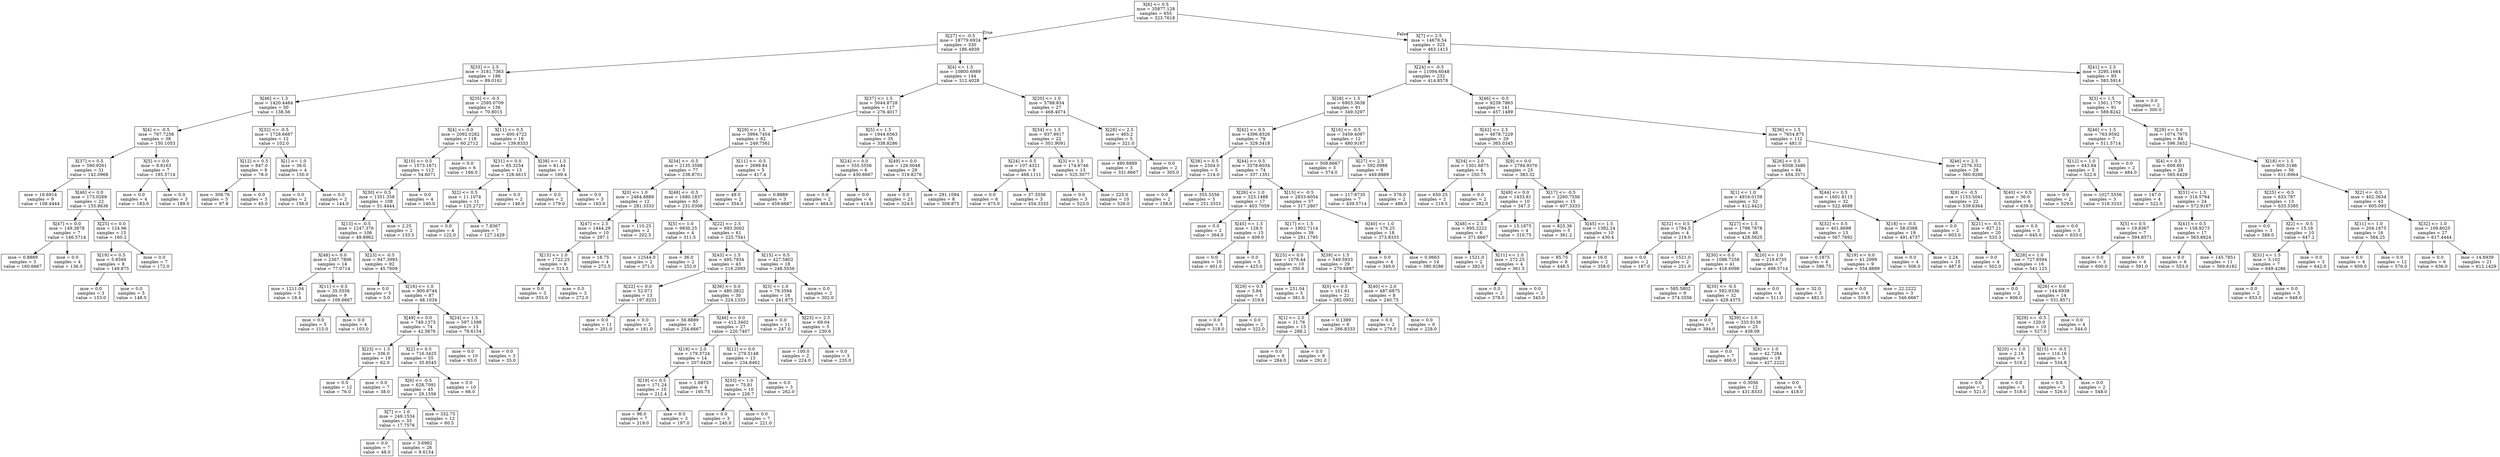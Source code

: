 digraph Tree {
node [shape=box] ;
0 [label="X[6] <= 0.5\nmse = 35877.128\nsamples = 655\nvalue = 323.7618"] ;
1 [label="X[27] <= -0.5\nmse = 18779.6924\nsamples = 330\nvalue = 186.4939"] ;
0 -> 1 [labeldistance=2.5, labelangle=45, headlabel="True"] ;
2 [label="X[33] <= 2.5\nmse = 3181.7363\nsamples = 186\nvalue = 89.0161"] ;
1 -> 2 ;
3 [label="X[46] <= 1.5\nmse = 1420.4464\nsamples = 50\nvalue = 138.56"] ;
2 -> 3 ;
4 [label="X[4] <= -0.5\nmse = 767.7258\nsamples = 38\nvalue = 150.1053"] ;
3 -> 4 ;
5 [label="X[37] <= 0.5\nmse = 590.9261\nsamples = 31\nvalue = 142.0968"] ;
4 -> 5 ;
6 [label="mse = 16.6914\nsamples = 9\nvalue = 108.4444"] ;
5 -> 6 ;
7 [label="X[46] <= 0.0\nmse = 173.0269\nsamples = 22\nvalue = 155.8636"] ;
5 -> 7 ;
8 [label="X[47] <= 0.0\nmse = 149.3878\nsamples = 7\nvalue = 146.5714"] ;
7 -> 8 ;
9 [label="mse = 0.8889\nsamples = 3\nvalue = 160.6667"] ;
8 -> 9 ;
10 [label="mse = 0.0\nsamples = 4\nvalue = 136.0"] ;
8 -> 10 ;
11 [label="X[25] <= 0.0\nmse = 124.96\nsamples = 15\nvalue = 160.2"] ;
7 -> 11 ;
12 [label="X[19] <= 0.5\nmse = 5.8594\nsamples = 8\nvalue = 149.875"] ;
11 -> 12 ;
13 [label="mse = 0.0\nsamples = 3\nvalue = 153.0"] ;
12 -> 13 ;
14 [label="mse = 0.0\nsamples = 5\nvalue = 148.0"] ;
12 -> 14 ;
15 [label="mse = 0.0\nsamples = 7\nvalue = 172.0"] ;
11 -> 15 ;
16 [label="X[5] <= 0.0\nmse = 8.8163\nsamples = 7\nvalue = 185.5714"] ;
4 -> 16 ;
17 [label="mse = 0.0\nsamples = 4\nvalue = 183.0"] ;
16 -> 17 ;
18 [label="mse = 0.0\nsamples = 3\nvalue = 189.0"] ;
16 -> 18 ;
19 [label="X[32] <= -0.5\nmse = 1728.6667\nsamples = 12\nvalue = 102.0"] ;
3 -> 19 ;
20 [label="X[12] <= 0.5\nmse = 847.0\nsamples = 8\nvalue = 78.0"] ;
19 -> 20 ;
21 [label="mse = 309.76\nsamples = 5\nvalue = 97.8"] ;
20 -> 21 ;
22 [label="mse = 0.0\nsamples = 3\nvalue = 45.0"] ;
20 -> 22 ;
23 [label="X[1] <= 1.0\nmse = 36.0\nsamples = 4\nvalue = 150.0"] ;
19 -> 23 ;
24 [label="mse = 0.0\nsamples = 2\nvalue = 156.0"] ;
23 -> 24 ;
25 [label="mse = 0.0\nsamples = 2\nvalue = 144.0"] ;
23 -> 25 ;
26 [label="X[35] <= -0.5\nmse = 2595.0709\nsamples = 136\nvalue = 70.8015"] ;
2 -> 26 ;
27 [label="X[4] <= 0.0\nmse = 2092.0282\nsamples = 118\nvalue = 60.2712"] ;
26 -> 27 ;
28 [label="X[10] <= 0.5\nmse = 1573.1671\nsamples = 112\nvalue = 54.6071"] ;
27 -> 28 ;
29 [label="X[30] <= 0.5\nmse = 1351.358\nsamples = 108\nvalue = 51.4444"] ;
28 -> 29 ;
30 [label="X[13] <= -0.5\nmse = 1247.376\nsamples = 106\nvalue = 49.8962"] ;
29 -> 30 ;
31 [label="X[48] <= 0.0\nmse = 2367.7806\nsamples = 14\nvalue = 77.0714"] ;
30 -> 31 ;
32 [label="mse = 1211.04\nsamples = 5\nvalue = 18.4"] ;
31 -> 32 ;
33 [label="X[11] <= 0.5\nmse = 35.5556\nsamples = 9\nvalue = 109.6667"] ;
31 -> 33 ;
34 [label="mse = 0.0\nsamples = 5\nvalue = 115.0"] ;
33 -> 34 ;
35 [label="mse = 0.0\nsamples = 4\nvalue = 103.0"] ;
33 -> 35 ;
36 [label="X[23] <= -0.5\nmse = 947.3993\nsamples = 92\nvalue = 45.7609"] ;
30 -> 36 ;
37 [label="mse = 0.0\nsamples = 5\nvalue = 5.0"] ;
36 -> 37 ;
38 [label="X[16] <= 1.0\nmse = 900.8744\nsamples = 87\nvalue = 48.1034"] ;
36 -> 38 ;
39 [label="X[49] <= 0.0\nmse = 749.1373\nsamples = 74\nvalue = 42.5676"] ;
38 -> 39 ;
40 [label="X[23] <= 1.5\nmse = 336.0\nsamples = 19\nvalue = 62.0"] ;
39 -> 40 ;
41 [label="mse = 0.0\nsamples = 12\nvalue = 76.0"] ;
40 -> 41 ;
42 [label="mse = 0.0\nsamples = 7\nvalue = 38.0"] ;
40 -> 42 ;
43 [label="X[2] <= 0.5\nmse = 716.3425\nsamples = 55\nvalue = 35.8545"] ;
39 -> 43 ;
44 [label="X[6] <= -0.5\nmse = 628.7091\nsamples = 45\nvalue = 29.1556"] ;
43 -> 44 ;
45 [label="X[7] <= 1.0\nmse = 249.1534\nsamples = 33\nvalue = 17.7576"] ;
44 -> 45 ;
46 [label="mse = 0.0\nsamples = 7\nvalue = 48.0"] ;
45 -> 46 ;
47 [label="mse = 3.6982\nsamples = 26\nvalue = 9.6154"] ;
45 -> 47 ;
48 [label="mse = 332.75\nsamples = 12\nvalue = 60.5"] ;
44 -> 48 ;
49 [label="mse = 0.0\nsamples = 10\nvalue = 66.0"] ;
43 -> 49 ;
50 [label="X[24] <= 1.5\nmse = 597.1598\nsamples = 13\nvalue = 79.6154"] ;
38 -> 50 ;
51 [label="mse = 0.0\nsamples = 10\nvalue = 93.0"] ;
50 -> 51 ;
52 [label="mse = 0.0\nsamples = 3\nvalue = 35.0"] ;
50 -> 52 ;
53 [label="mse = 2.25\nsamples = 2\nvalue = 133.5"] ;
29 -> 53 ;
54 [label="mse = 0.0\nsamples = 4\nvalue = 140.0"] ;
28 -> 54 ;
55 [label="mse = 0.0\nsamples = 6\nvalue = 166.0"] ;
27 -> 55 ;
56 [label="X[11] <= 0.5\nmse = 400.4722\nsamples = 18\nvalue = 139.8333"] ;
26 -> 56 ;
57 [label="X[31] <= 0.0\nmse = 65.3254\nsamples = 13\nvalue = 128.4615"] ;
56 -> 57 ;
58 [label="X[2] <= 0.5\nmse = 11.1074\nsamples = 11\nvalue = 125.2727"] ;
57 -> 58 ;
59 [label="mse = 0.0\nsamples = 4\nvalue = 122.0"] ;
58 -> 59 ;
60 [label="mse = 7.8367\nsamples = 7\nvalue = 127.1429"] ;
58 -> 60 ;
61 [label="mse = 0.0\nsamples = 2\nvalue = 146.0"] ;
57 -> 61 ;
62 [label="X[38] <= 1.5\nmse = 61.44\nsamples = 5\nvalue = 169.4"] ;
56 -> 62 ;
63 [label="mse = 0.0\nsamples = 2\nvalue = 179.0"] ;
62 -> 63 ;
64 [label="mse = 0.0\nsamples = 3\nvalue = 163.0"] ;
62 -> 64 ;
65 [label="X[4] <= 1.5\nmse = 10800.6989\nsamples = 144\nvalue = 312.4028"] ;
1 -> 65 ;
66 [label="X[37] <= 1.5\nmse = 5044.8728\nsamples = 117\nvalue = 276.4017"] ;
65 -> 66 ;
67 [label="X[29] <= 1.5\nmse = 3994.7454\nsamples = 82\nvalue = 249.7561"] ;
66 -> 67 ;
68 [label="X[34] <= -0.5\nmse = 2135.3598\nsamples = 77\nvalue = 238.8701"] ;
67 -> 68 ;
69 [label="X[0] <= 1.0\nmse = 2464.8889\nsamples = 12\nvalue = 281.3333"] ;
68 -> 69 ;
70 [label="X[47] <= 2.5\nmse = 1444.29\nsamples = 10\nvalue = 297.1"] ;
69 -> 70 ;
71 [label="X[15] <= 1.0\nmse = 1722.25\nsamples = 6\nvalue = 313.5"] ;
70 -> 71 ;
72 [label="mse = 0.0\nsamples = 3\nvalue = 355.0"] ;
71 -> 72 ;
73 [label="mse = 0.0\nsamples = 3\nvalue = 272.0"] ;
71 -> 73 ;
74 [label="mse = 18.75\nsamples = 4\nvalue = 272.5"] ;
70 -> 74 ;
75 [label="mse = 110.25\nsamples = 2\nvalue = 202.5"] ;
69 -> 75 ;
76 [label="X[48] <= -0.5\nmse = 1680.1837\nsamples = 65\nvalue = 231.0308"] ;
68 -> 76 ;
77 [label="X[5] <= 1.0\nmse = 9830.25\nsamples = 4\nvalue = 311.5"] ;
76 -> 77 ;
78 [label="mse = 12544.0\nsamples = 2\nvalue = 371.0"] ;
77 -> 78 ;
79 [label="mse = 36.0\nsamples = 2\nvalue = 252.0"] ;
77 -> 79 ;
80 [label="X[22] <= 2.5\nmse = 693.3002\nsamples = 61\nvalue = 225.7541"] ;
76 -> 80 ;
81 [label="X[43] <= 1.5\nmse = 495.7934\nsamples = 43\nvalue = 216.2093"] ;
80 -> 81 ;
82 [label="X[22] <= 0.0\nmse = 52.071\nsamples = 13\nvalue = 197.9231"] ;
81 -> 82 ;
83 [label="mse = 0.0\nsamples = 11\nvalue = 201.0"] ;
82 -> 83 ;
84 [label="mse = 0.0\nsamples = 2\nvalue = 181.0"] ;
82 -> 84 ;
85 [label="X[36] <= 0.0\nmse = 480.3822\nsamples = 30\nvalue = 224.1333"] ;
81 -> 85 ;
86 [label="mse = 56.8889\nsamples = 3\nvalue = 254.6667"] ;
85 -> 86 ;
87 [label="X[46] <= 0.0\nmse = 412.3402\nsamples = 27\nvalue = 220.7407"] ;
85 -> 87 ;
88 [label="X[18] <= 2.0\nmse = 179.3724\nsamples = 14\nvalue = 207.6429"] ;
87 -> 88 ;
89 [label="X[19] <= 0.5\nmse = 171.24\nsamples = 10\nvalue = 212.4"] ;
88 -> 89 ;
90 [label="mse = 96.0\nsamples = 7\nvalue = 219.0"] ;
89 -> 90 ;
91 [label="mse = 8.0\nsamples = 3\nvalue = 197.0"] ;
89 -> 91 ;
92 [label="mse = 1.6875\nsamples = 4\nvalue = 195.75"] ;
88 -> 92 ;
93 [label="X[12] <= 0.0\nmse = 279.5148\nsamples = 13\nvalue = 234.8462"] ;
87 -> 93 ;
94 [label="X[33] <= 1.0\nmse = 75.81\nsamples = 10\nvalue = 226.7"] ;
93 -> 94 ;
95 [label="mse = 0.0\nsamples = 3\nvalue = 240.0"] ;
94 -> 95 ;
96 [label="mse = 0.0\nsamples = 7\nvalue = 221.0"] ;
94 -> 96 ;
97 [label="mse = 0.0\nsamples = 3\nvalue = 262.0"] ;
93 -> 97 ;
98 [label="X[15] <= 0.5\nmse = 427.5802\nsamples = 18\nvalue = 248.5556"] ;
80 -> 98 ;
99 [label="X[3] <= 1.0\nmse = 79.3594\nsamples = 16\nvalue = 241.875"] ;
98 -> 99 ;
100 [label="mse = 0.0\nsamples = 11\nvalue = 247.0"] ;
99 -> 100 ;
101 [label="X[23] <= 2.5\nmse = 69.04\nsamples = 5\nvalue = 230.6"] ;
99 -> 101 ;
102 [label="mse = 100.0\nsamples = 2\nvalue = 224.0"] ;
101 -> 102 ;
103 [label="mse = 0.0\nsamples = 3\nvalue = 235.0"] ;
101 -> 103 ;
104 [label="mse = 0.0\nsamples = 2\nvalue = 302.0"] ;
98 -> 104 ;
105 [label="X[11] <= -0.5\nmse = 2699.84\nsamples = 5\nvalue = 417.4"] ;
67 -> 105 ;
106 [label="mse = 49.0\nsamples = 2\nvalue = 354.0"] ;
105 -> 106 ;
107 [label="mse = 0.8889\nsamples = 3\nvalue = 459.6667"] ;
105 -> 107 ;
108 [label="X[5] <= 1.5\nmse = 1944.6563\nsamples = 35\nvalue = 338.8286"] ;
66 -> 108 ;
109 [label="X[24] <= 0.0\nmse = 555.5556\nsamples = 6\nvalue = 430.6667"] ;
108 -> 109 ;
110 [label="mse = 0.0\nsamples = 2\nvalue = 464.0"] ;
109 -> 110 ;
111 [label="mse = 0.0\nsamples = 4\nvalue = 414.0"] ;
109 -> 111 ;
112 [label="X[49] <= 0.0\nmse = 126.0048\nsamples = 29\nvalue = 319.8276"] ;
108 -> 112 ;
113 [label="mse = 0.0\nsamples = 21\nvalue = 324.0"] ;
112 -> 113 ;
114 [label="mse = 291.1094\nsamples = 8\nvalue = 308.875"] ;
112 -> 114 ;
115 [label="X[20] <= 1.0\nmse = 5788.834\nsamples = 27\nvalue = 468.4074"] ;
65 -> 115 ;
116 [label="X[34] <= 1.5\nmse = 937.9917\nsamples = 22\nvalue = 501.9091"] ;
115 -> 116 ;
117 [label="X[24] <= 0.5\nmse = 107.4321\nsamples = 9\nvalue = 468.1111"] ;
116 -> 117 ;
118 [label="mse = 0.0\nsamples = 6\nvalue = 475.0"] ;
117 -> 118 ;
119 [label="mse = 37.5556\nsamples = 3\nvalue = 454.3333"] ;
117 -> 119 ;
120 [label="X[3] <= 1.5\nmse = 174.6746\nsamples = 13\nvalue = 525.3077"] ;
116 -> 120 ;
121 [label="mse = 0.0\nsamples = 3\nvalue = 523.0"] ;
120 -> 121 ;
122 [label="mse = 225.0\nsamples = 10\nvalue = 526.0"] ;
120 -> 122 ;
123 [label="X[28] <= 2.5\nmse = 465.2\nsamples = 5\nvalue = 321.0"] ;
115 -> 123 ;
124 [label="mse = 490.8889\nsamples = 3\nvalue = 331.6667"] ;
123 -> 124 ;
125 [label="mse = 0.0\nsamples = 2\nvalue = 305.0"] ;
123 -> 125 ;
126 [label="X[7] <= 2.5\nmse = 14678.54\nsamples = 325\nvalue = 463.1415"] ;
0 -> 126 [labeldistance=2.5, labelangle=-45, headlabel="False"] ;
127 [label="X[24] <= -0.5\nmse = 11094.6048\nsamples = 232\nvalue = 414.8578"] ;
126 -> 127 ;
128 [label="X[28] <= 1.5\nmse = 6903.3638\nsamples = 91\nvalue = 349.3297"] ;
127 -> 128 ;
129 [label="X[42] <= 0.5\nmse = 4396.8326\nsamples = 79\nvalue = 329.3418"] ;
128 -> 129 ;
130 [label="X[38] <= 0.5\nmse = 2304.0\nsamples = 5\nvalue = 214.0"] ;
129 -> 130 ;
131 [label="mse = 0.0\nsamples = 2\nvalue = 158.0"] ;
130 -> 131 ;
132 [label="mse = 355.5556\nsamples = 3\nvalue = 251.3333"] ;
130 -> 132 ;
133 [label="X[44] <= 0.5\nmse = 3578.6034\nsamples = 74\nvalue = 337.1351"] ;
129 -> 133 ;
134 [label="X[26] <= 1.0\nmse = 323.1488\nsamples = 17\nvalue = 403.7059"] ;
133 -> 134 ;
135 [label="mse = 0.0\nsamples = 2\nvalue = 364.0"] ;
134 -> 135 ;
136 [label="X[45] <= 1.5\nmse = 128.0\nsamples = 15\nvalue = 409.0"] ;
134 -> 136 ;
137 [label="mse = 0.0\nsamples = 10\nvalue = 401.0"] ;
136 -> 137 ;
138 [label="mse = 0.0\nsamples = 5\nvalue = 425.0"] ;
136 -> 138 ;
139 [label="X[15] <= -0.5\nmse = 2833.6054\nsamples = 57\nvalue = 317.2807"] ;
133 -> 139 ;
140 [label="X[17] <= 1.5\nmse = 1902.7114\nsamples = 39\nvalue = 291.1795"] ;
139 -> 140 ;
141 [label="X[25] <= 0.0\nmse = 1078.44\nsamples = 10\nvalue = 350.6"] ;
140 -> 141 ;
142 [label="X[29] <= 0.5\nmse = 3.84\nsamples = 5\nvalue = 319.6"] ;
141 -> 142 ;
143 [label="mse = 0.0\nsamples = 3\nvalue = 318.0"] ;
142 -> 143 ;
144 [label="mse = 0.0\nsamples = 2\nvalue = 322.0"] ;
142 -> 144 ;
145 [label="mse = 231.04\nsamples = 5\nvalue = 381.6"] ;
141 -> 145 ;
146 [label="X[39] <= 1.5\nmse = 549.5933\nsamples = 29\nvalue = 270.6897"] ;
140 -> 146 ;
147 [label="X[0] <= 0.5\nmse = 101.61\nsamples = 21\nvalue = 282.0952"] ;
146 -> 147 ;
148 [label="X[1] <= 2.5\nmse = 11.76\nsamples = 15\nvalue = 288.2"] ;
147 -> 148 ;
149 [label="mse = 0.0\nsamples = 6\nvalue = 284.0"] ;
148 -> 149 ;
150 [label="mse = 0.0\nsamples = 9\nvalue = 291.0"] ;
148 -> 150 ;
151 [label="mse = 0.1389\nsamples = 6\nvalue = 266.8333"] ;
147 -> 151 ;
152 [label="X[40] <= 2.0\nmse = 487.6875\nsamples = 8\nvalue = 240.75"] ;
146 -> 152 ;
153 [label="mse = 0.0\nsamples = 2\nvalue = 279.0"] ;
152 -> 153 ;
154 [label="mse = 0.0\nsamples = 6\nvalue = 228.0"] ;
152 -> 154 ;
155 [label="X[40] <= 1.0\nmse = 176.25\nsamples = 18\nvalue = 373.8333"] ;
139 -> 155 ;
156 [label="mse = 0.0\nsamples = 4\nvalue = 349.0"] ;
155 -> 156 ;
157 [label="mse = 0.0663\nsamples = 14\nvalue = 380.9286"] ;
155 -> 157 ;
158 [label="X[16] <= -0.5\nmse = 3459.4097\nsamples = 12\nvalue = 480.9167"] ;
128 -> 158 ;
159 [label="mse = 508.6667\nsamples = 3\nvalue = 574.0"] ;
158 -> 159 ;
160 [label="X[27] <= 2.5\nmse = 592.0988\nsamples = 9\nvalue = 449.8889"] ;
158 -> 160 ;
161 [label="mse = 117.6735\nsamples = 7\nvalue = 439.5714"] ;
160 -> 161 ;
162 [label="mse = 576.0\nsamples = 2\nvalue = 486.0"] ;
160 -> 162 ;
163 [label="X[46] <= -0.5\nmse = 9239.7863\nsamples = 141\nvalue = 457.1489"] ;
127 -> 163 ;
164 [label="X[42] <= 2.5\nmse = 4678.7229\nsamples = 29\nvalue = 365.0345"] ;
163 -> 164 ;
165 [label="X[34] <= 2.0\nmse = 1301.6875\nsamples = 4\nvalue = 250.75"] ;
164 -> 165 ;
166 [label="mse = 650.25\nsamples = 2\nvalue = 219.5"] ;
165 -> 166 ;
167 [label="mse = 0.0\nsamples = 2\nvalue = 282.0"] ;
165 -> 167 ;
168 [label="X[9] <= 0.0\nmse = 2794.9376\nsamples = 25\nvalue = 383.32"] ;
164 -> 168 ;
169 [label="X[49] <= 0.0\nmse = 1433.81\nsamples = 10\nvalue = 347.3"] ;
168 -> 169 ;
170 [label="X[48] <= 2.5\nmse = 895.2222\nsamples = 6\nvalue = 371.6667"] ;
169 -> 170 ;
171 [label="mse = 1521.0\nsamples = 2\nvalue = 392.0"] ;
170 -> 171 ;
172 [label="X[11] <= 1.0\nmse = 272.25\nsamples = 4\nvalue = 361.5"] ;
170 -> 172 ;
173 [label="mse = 0.0\nsamples = 2\nvalue = 378.0"] ;
172 -> 173 ;
174 [label="mse = 0.0\nsamples = 2\nvalue = 345.0"] ;
172 -> 174 ;
175 [label="mse = 15.1875\nsamples = 4\nvalue = 310.75"] ;
169 -> 175 ;
176 [label="X[17] <= -0.5\nmse = 2260.7556\nsamples = 15\nvalue = 407.3333"] ;
168 -> 176 ;
177 [label="mse = 825.36\nsamples = 5\nvalue = 361.2"] ;
176 -> 177 ;
178 [label="X[45] <= 1.5\nmse = 1382.24\nsamples = 10\nvalue = 430.4"] ;
176 -> 178 ;
179 [label="mse = 85.75\nsamples = 8\nvalue = 448.5"] ;
178 -> 179 ;
180 [label="mse = 16.0\nsamples = 2\nvalue = 358.0"] ;
178 -> 180 ;
181 [label="X[36] <= 1.5\nmse = 7654.875\nsamples = 112\nvalue = 481.0"] ;
163 -> 181 ;
182 [label="X[26] <= 0.5\nmse = 6508.3486\nsamples = 84\nvalue = 454.3571"] ;
181 -> 182 ;
183 [label="X[1] <= 1.0\nmse = 4916.0159\nsamples = 52\nvalue = 412.4423"] ;
182 -> 183 ;
184 [label="X[32] <= 0.5\nmse = 1784.5\nsamples = 4\nvalue = 219.0"] ;
183 -> 184 ;
185 [label="mse = 0.0\nsamples = 2\nvalue = 187.0"] ;
184 -> 185 ;
186 [label="mse = 1521.0\nsamples = 2\nvalue = 251.0"] ;
184 -> 186 ;
187 [label="X[27] <= 1.5\nmse = 1798.7878\nsamples = 48\nvalue = 428.5625"] ;
183 -> 187 ;
188 [label="X[30] <= 0.0\nmse = 1088.7258\nsamples = 41\nvalue = 416.6098"] ;
187 -> 188 ;
189 [label="mse = 585.5802\nsamples = 9\nvalue = 374.5556"] ;
188 -> 189 ;
190 [label="X[35] <= -0.5\nmse = 592.9336\nsamples = 32\nvalue = 428.4375"] ;
188 -> 190 ;
191 [label="mse = 0.0\nsamples = 7\nvalue = 394.0"] ;
190 -> 191 ;
192 [label="X[39] <= 1.0\nmse = 333.9136\nsamples = 25\nvalue = 438.08"] ;
190 -> 192 ;
193 [label="mse = 0.0\nsamples = 7\nvalue = 466.0"] ;
192 -> 193 ;
194 [label="X[8] <= 1.0\nmse = 42.7284\nsamples = 18\nvalue = 427.2222"] ;
192 -> 194 ;
195 [label="mse = 0.3056\nsamples = 12\nvalue = 431.8333"] ;
194 -> 195 ;
196 [label="mse = 0.0\nsamples = 6\nvalue = 418.0"] ;
194 -> 196 ;
197 [label="X[20] <= 1.0\nmse = 219.6735\nsamples = 7\nvalue = 498.5714"] ;
187 -> 197 ;
198 [label="mse = 0.0\nsamples = 4\nvalue = 511.0"] ;
197 -> 198 ;
199 [label="mse = 32.0\nsamples = 3\nvalue = 482.0"] ;
197 -> 199 ;
200 [label="X[44] <= 0.5\nmse = 1601.8115\nsamples = 32\nvalue = 522.4688"] ;
182 -> 200 ;
201 [label="X[32] <= 0.5\nmse = 401.8698\nsamples = 13\nvalue = 567.7692"] ;
200 -> 201 ;
202 [label="mse = 0.1875\nsamples = 4\nvalue = 596.75"] ;
201 -> 202 ;
203 [label="X[19] <= 0.0\nmse = 41.2099\nsamples = 9\nvalue = 554.8889"] ;
201 -> 203 ;
204 [label="mse = 0.0\nsamples = 6\nvalue = 559.0"] ;
203 -> 204 ;
205 [label="mse = 22.2222\nsamples = 3\nvalue = 546.6667"] ;
203 -> 205 ;
206 [label="X[18] <= -0.5\nmse = 58.0388\nsamples = 19\nvalue = 491.4737"] ;
200 -> 206 ;
207 [label="mse = 0.0\nsamples = 4\nvalue = 506.0"] ;
206 -> 207 ;
208 [label="mse = 2.24\nsamples = 15\nvalue = 487.6"] ;
206 -> 208 ;
209 [label="X[46] <= 2.5\nmse = 2576.352\nsamples = 28\nvalue = 560.9286"] ;
181 -> 209 ;
210 [label="X[8] <= -0.5\nmse = 1153.5041\nsamples = 22\nvalue = 539.6364"] ;
209 -> 210 ;
211 [label="mse = 0.0\nsamples = 2\nvalue = 603.0"] ;
210 -> 211 ;
212 [label="X[21] <= -0.5\nmse = 827.21\nsamples = 20\nvalue = 533.3"] ;
210 -> 212 ;
213 [label="mse = 0.0\nsamples = 4\nvalue = 502.0"] ;
212 -> 213 ;
214 [label="X[28] <= 1.0\nmse = 727.8594\nsamples = 16\nvalue = 541.125"] ;
212 -> 214 ;
215 [label="mse = 0.0\nsamples = 2\nvalue = 606.0"] ;
214 -> 215 ;
216 [label="X[26] <= 0.0\nmse = 144.6939\nsamples = 14\nvalue = 531.8571"] ;
214 -> 216 ;
217 [label="X[29] <= -0.5\nmse = 120.0\nsamples = 10\nvalue = 527.0"] ;
216 -> 217 ;
218 [label="X[20] <= 1.0\nmse = 2.16\nsamples = 5\nvalue = 519.2"] ;
217 -> 218 ;
219 [label="mse = 0.0\nsamples = 2\nvalue = 521.0"] ;
218 -> 219 ;
220 [label="mse = 0.0\nsamples = 3\nvalue = 518.0"] ;
218 -> 220 ;
221 [label="X[15] <= -0.5\nmse = 116.16\nsamples = 5\nvalue = 534.8"] ;
217 -> 221 ;
222 [label="mse = 0.0\nsamples = 3\nvalue = 526.0"] ;
221 -> 222 ;
223 [label="mse = 0.0\nsamples = 2\nvalue = 548.0"] ;
221 -> 223 ;
224 [label="mse = 0.0\nsamples = 4\nvalue = 544.0"] ;
216 -> 224 ;
225 [label="X[40] <= 0.5\nmse = 36.0\nsamples = 6\nvalue = 639.0"] ;
209 -> 225 ;
226 [label="mse = 0.0\nsamples = 3\nvalue = 645.0"] ;
225 -> 226 ;
227 [label="mse = 0.0\nsamples = 3\nvalue = 633.0"] ;
225 -> 227 ;
228 [label="X[41] <= 2.5\nmse = 3295.1664\nsamples = 93\nvalue = 583.5914"] ;
126 -> 228 ;
229 [label="X[3] <= 1.5\nmse = 1561.1779\nsamples = 91\nvalue = 589.8242"] ;
228 -> 229 ;
230 [label="X[46] <= 1.5\nmse = 763.9592\nsamples = 7\nvalue = 511.5714"] ;
229 -> 230 ;
231 [label="X[12] <= 1.0\nmse = 643.84\nsamples = 5\nvalue = 522.6"] ;
230 -> 231 ;
232 [label="mse = 0.0\nsamples = 2\nvalue = 529.0"] ;
231 -> 232 ;
233 [label="mse = 1027.5556\nsamples = 3\nvalue = 518.3333"] ;
231 -> 233 ;
234 [label="mse = 0.0\nsamples = 2\nvalue = 484.0"] ;
230 -> 234 ;
235 [label="X[29] <= 0.0\nmse = 1074.7975\nsamples = 84\nvalue = 596.3452"] ;
229 -> 235 ;
236 [label="X[4] <= 0.5\nmse = 609.801\nsamples = 28\nvalue = 565.6429"] ;
235 -> 236 ;
237 [label="mse = 147.0\nsamples = 4\nvalue = 522.0"] ;
236 -> 237 ;
238 [label="X[31] <= 1.5\nmse = 316.5764\nsamples = 24\nvalue = 572.9167"] ;
236 -> 238 ;
239 [label="X[5] <= 0.5\nmse = 19.8367\nsamples = 7\nvalue = 594.8571"] ;
238 -> 239 ;
240 [label="mse = 0.0\nsamples = 3\nvalue = 600.0"] ;
239 -> 240 ;
241 [label="mse = 0.0\nsamples = 4\nvalue = 591.0"] ;
239 -> 241 ;
242 [label="X[41] <= 0.5\nmse = 158.9273\nsamples = 17\nvalue = 563.8824"] ;
238 -> 242 ;
243 [label="mse = 0.0\nsamples = 6\nvalue = 553.0"] ;
242 -> 243 ;
244 [label="mse = 145.7851\nsamples = 11\nvalue = 569.8182"] ;
242 -> 244 ;
245 [label="X[18] <= 1.5\nmse = 600.3186\nsamples = 56\nvalue = 611.6964"] ;
235 -> 245 ;
246 [label="X[25] <= -0.5\nmse = 633.787\nsamples = 13\nvalue = 633.5385"] ;
245 -> 246 ;
247 [label="mse = 0.0\nsamples = 3\nvalue = 588.0"] ;
246 -> 247 ;
248 [label="X[2] <= -0.5\nmse = 15.16\nsamples = 10\nvalue = 647.2"] ;
246 -> 248 ;
249 [label="X[31] <= 1.5\nmse = 5.102\nsamples = 7\nvalue = 649.4286"] ;
248 -> 249 ;
250 [label="mse = 0.0\nsamples = 2\nvalue = 653.0"] ;
249 -> 250 ;
251 [label="mse = 0.0\nsamples = 5\nvalue = 648.0"] ;
249 -> 251 ;
252 [label="mse = 0.0\nsamples = 3\nvalue = 642.0"] ;
248 -> 252 ;
253 [label="X[2] <= -0.5\nmse = 402.3634\nsamples = 43\nvalue = 605.093"] ;
245 -> 253 ;
254 [label="X[11] <= 1.0\nmse = 204.1875\nsamples = 16\nvalue = 584.25"] ;
253 -> 254 ;
255 [label="mse = 0.0\nsamples = 4\nvalue = 609.0"] ;
254 -> 255 ;
256 [label="mse = 0.0\nsamples = 12\nvalue = 576.0"] ;
254 -> 256 ;
257 [label="X[32] <= 1.0\nmse = 109.8025\nsamples = 27\nvalue = 617.4444"] ;
253 -> 257 ;
258 [label="mse = 0.0\nsamples = 6\nvalue = 636.0"] ;
257 -> 258 ;
259 [label="mse = 14.6939\nsamples = 21\nvalue = 612.1429"] ;
257 -> 259 ;
260 [label="mse = 0.0\nsamples = 2\nvalue = 300.0"] ;
228 -> 260 ;
}